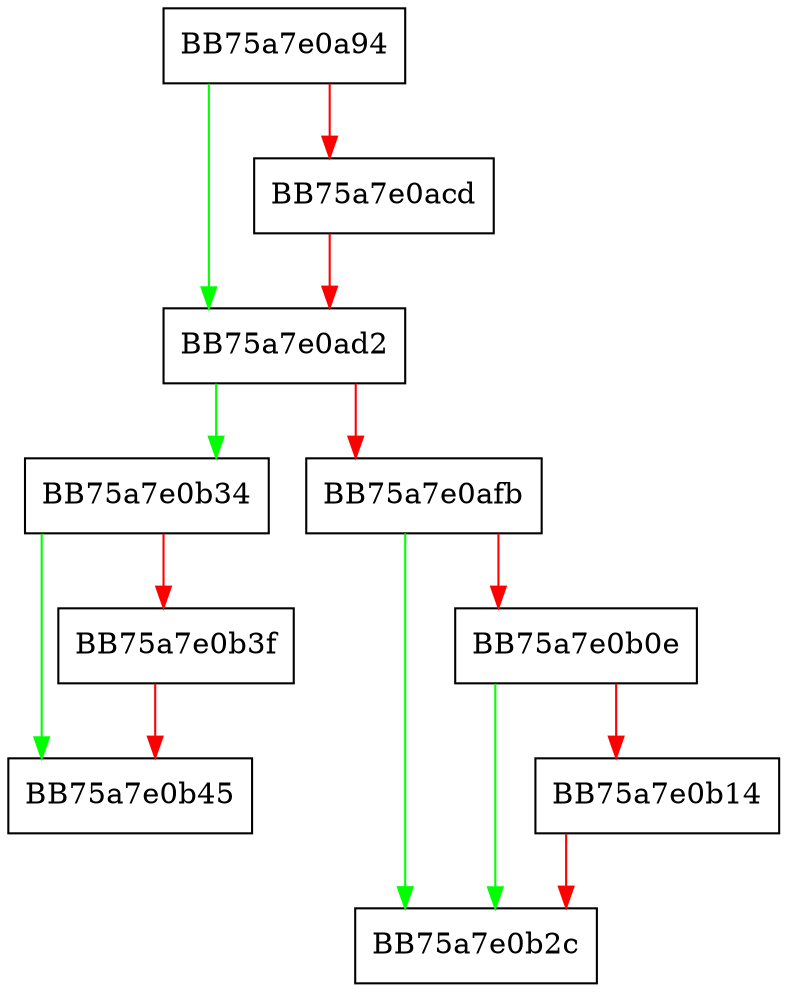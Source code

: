 digraph MftFile {
  node [shape="box"];
  graph [splines=ortho];
  BB75a7e0a94 -> BB75a7e0ad2 [color="green"];
  BB75a7e0a94 -> BB75a7e0acd [color="red"];
  BB75a7e0acd -> BB75a7e0ad2 [color="red"];
  BB75a7e0ad2 -> BB75a7e0b34 [color="green"];
  BB75a7e0ad2 -> BB75a7e0afb [color="red"];
  BB75a7e0afb -> BB75a7e0b2c [color="green"];
  BB75a7e0afb -> BB75a7e0b0e [color="red"];
  BB75a7e0b0e -> BB75a7e0b2c [color="green"];
  BB75a7e0b0e -> BB75a7e0b14 [color="red"];
  BB75a7e0b14 -> BB75a7e0b2c [color="red"];
  BB75a7e0b34 -> BB75a7e0b45 [color="green"];
  BB75a7e0b34 -> BB75a7e0b3f [color="red"];
  BB75a7e0b3f -> BB75a7e0b45 [color="red"];
}